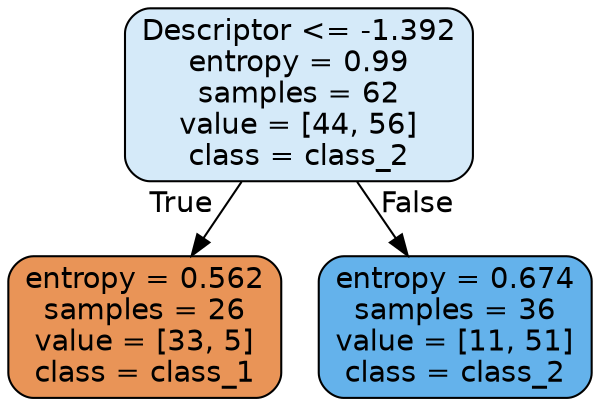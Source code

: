 digraph Tree {
node [shape=box, style="filled, rounded", color="black", fontname="helvetica"] ;
edge [fontname="helvetica"] ;
0 [label="Descriptor <= -1.392\nentropy = 0.99\nsamples = 62\nvalue = [44, 56]\nclass = class_2", fillcolor="#d5eaf9"] ;
1 [label="entropy = 0.562\nsamples = 26\nvalue = [33, 5]\nclass = class_1", fillcolor="#e99457"] ;
0 -> 1 [labeldistance=2.5, labelangle=45, headlabel="True"] ;
2 [label="entropy = 0.674\nsamples = 36\nvalue = [11, 51]\nclass = class_2", fillcolor="#64b2eb"] ;
0 -> 2 [labeldistance=2.5, labelangle=-45, headlabel="False"] ;
}